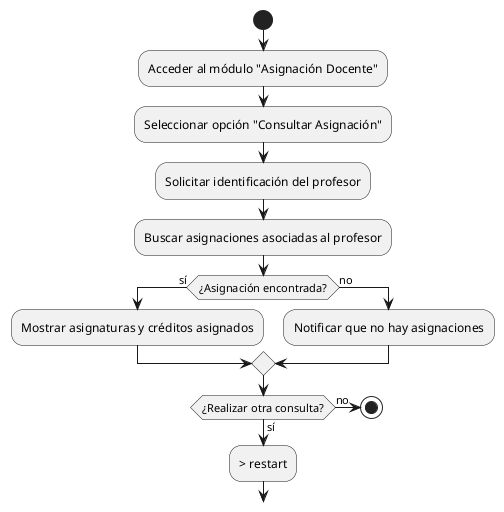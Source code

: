 @startuml
start
:Acceder al módulo "Asignación Docente";
:Seleccionar opción "Consultar Asignación";

:Solicitar identificación del profesor;
:Buscar asignaciones asociadas al profesor;

if (¿Asignación encontrada?) then (sí)
  :Mostrar asignaturas y créditos asignados;
else (no)
  :Notificar que no hay asignaciones;
endif

if (¿Realizar otra consulta?) then (sí)
  -> restart
else (no)
  stop
endif
@enduml
